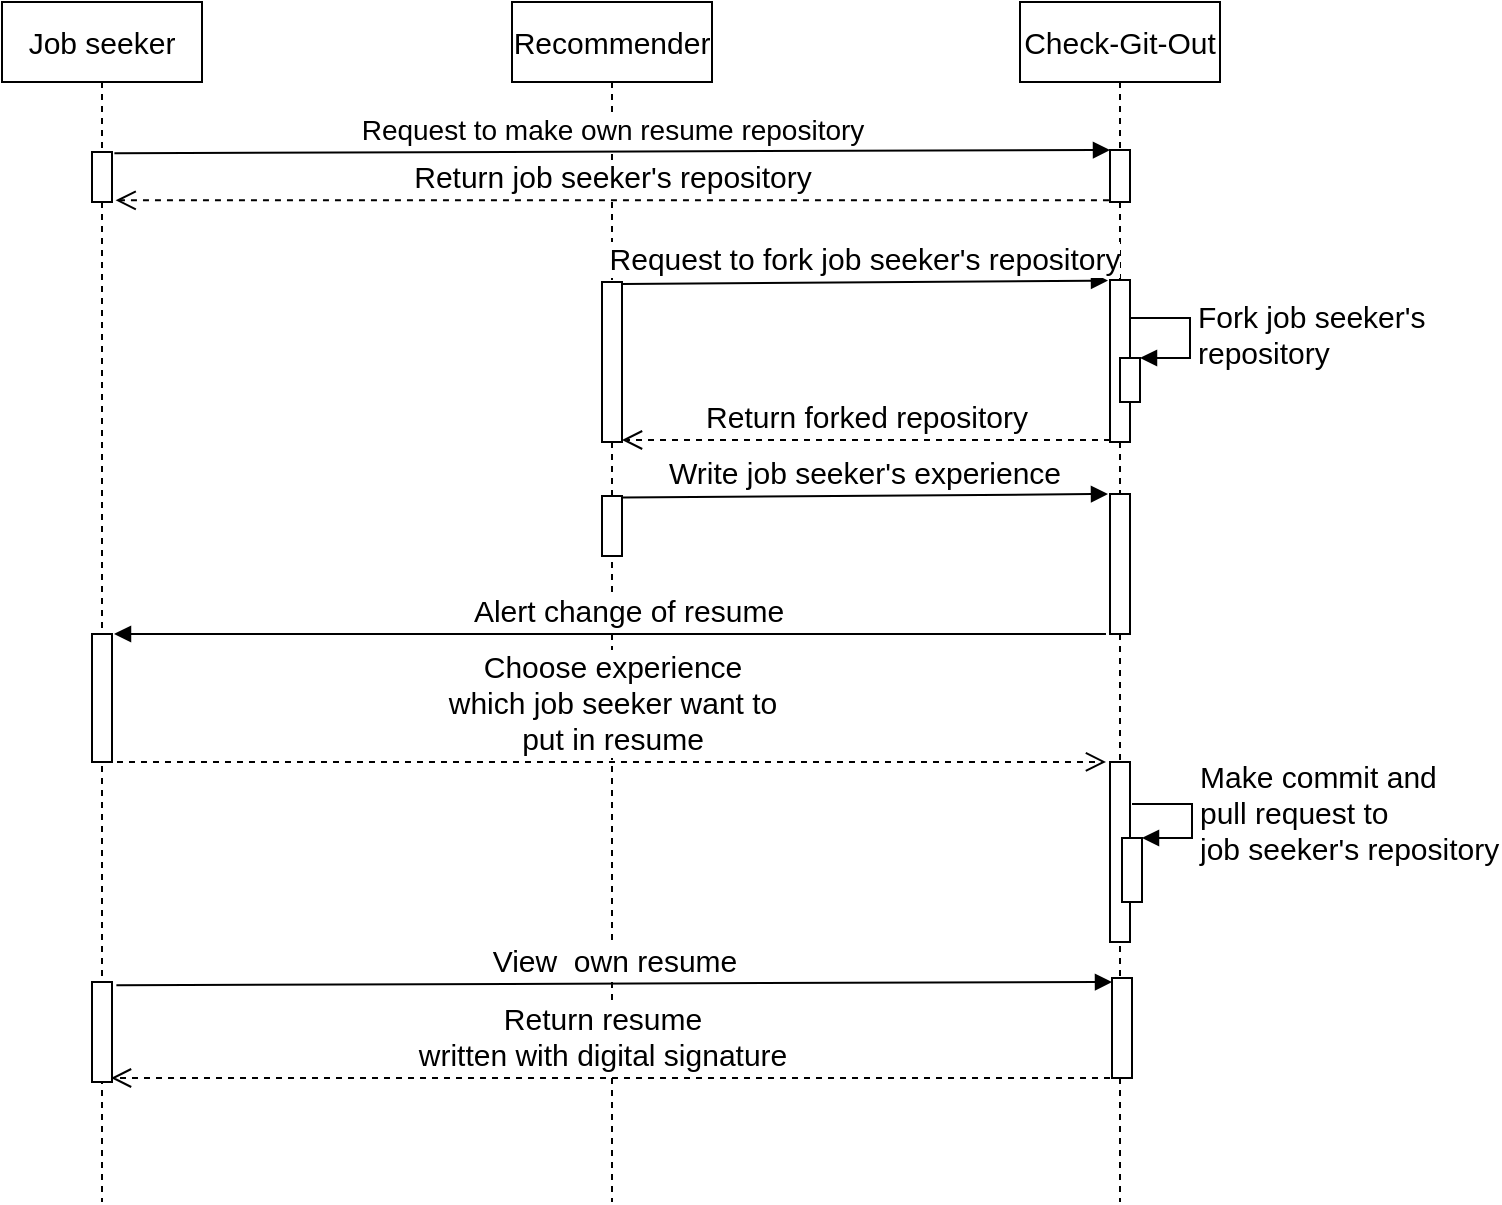 <mxfile version="15.5.8" type="github">
  <diagram name="Page-1" id="e7e014a7-5840-1c2e-5031-d8a46d1fe8dd">
    <mxGraphModel dx="1673" dy="867" grid="1" gridSize="10" guides="1" tooltips="1" connect="1" arrows="1" fold="1" page="1" pageScale="1" pageWidth="1169" pageHeight="826" background="none" math="0" shadow="0">
      <root>
        <mxCell id="0" />
        <mxCell id="1" parent="0" />
        <mxCell id="-nZFCzXqvEYbVVnKkmrZ-1" value="&lt;font style=&quot;font-size: 15px&quot;&gt;Job seeker&lt;/font&gt;" style="shape=umlLifeline;perimeter=lifelinePerimeter;whiteSpace=wrap;html=1;container=1;collapsible=0;recursiveResize=0;outlineConnect=0;" vertex="1" parent="1">
          <mxGeometry x="560" y="80" width="100" height="600" as="geometry" />
        </mxCell>
        <mxCell id="-nZFCzXqvEYbVVnKkmrZ-2" value="" style="html=1;points=[];perimeter=orthogonalPerimeter;" vertex="1" parent="-nZFCzXqvEYbVVnKkmrZ-1">
          <mxGeometry x="45" y="316" width="10" height="64" as="geometry" />
        </mxCell>
        <mxCell id="-nZFCzXqvEYbVVnKkmrZ-22" value="" style="html=1;points=[];perimeter=orthogonalPerimeter;" vertex="1" parent="-nZFCzXqvEYbVVnKkmrZ-1">
          <mxGeometry x="45" y="75" width="10" height="25" as="geometry" />
        </mxCell>
        <mxCell id="-nZFCzXqvEYbVVnKkmrZ-27" value="" style="html=1;points=[];perimeter=orthogonalPerimeter;" vertex="1" parent="-nZFCzXqvEYbVVnKkmrZ-1">
          <mxGeometry x="45" y="490" width="10" height="50" as="geometry" />
        </mxCell>
        <mxCell id="-nZFCzXqvEYbVVnKkmrZ-3" value="&lt;font style=&quot;font-size: 15px&quot;&gt;Recommender&lt;/font&gt;" style="shape=umlLifeline;perimeter=lifelinePerimeter;whiteSpace=wrap;html=1;container=1;collapsible=0;recursiveResize=0;outlineConnect=0;" vertex="1" parent="1">
          <mxGeometry x="815" y="80" width="100" height="600" as="geometry" />
        </mxCell>
        <mxCell id="-nZFCzXqvEYbVVnKkmrZ-5" value="" style="html=1;points=[];perimeter=orthogonalPerimeter;" vertex="1" parent="-nZFCzXqvEYbVVnKkmrZ-3">
          <mxGeometry x="45" y="140" width="10" height="80" as="geometry" />
        </mxCell>
        <mxCell id="-nZFCzXqvEYbVVnKkmrZ-20" value="" style="html=1;points=[];perimeter=orthogonalPerimeter;" vertex="1" parent="-nZFCzXqvEYbVVnKkmrZ-3">
          <mxGeometry x="45" y="247" width="10" height="30" as="geometry" />
        </mxCell>
        <mxCell id="-nZFCzXqvEYbVVnKkmrZ-7" value="&lt;font style=&quot;font-size: 15px&quot;&gt;Check-Git-Out&lt;/font&gt;" style="shape=umlLifeline;perimeter=lifelinePerimeter;whiteSpace=wrap;html=1;container=1;collapsible=0;recursiveResize=0;outlineConnect=0;" vertex="1" parent="1">
          <mxGeometry x="1069" y="80" width="100" height="600" as="geometry" />
        </mxCell>
        <mxCell id="-nZFCzXqvEYbVVnKkmrZ-8" value="" style="html=1;points=[];perimeter=orthogonalPerimeter;" vertex="1" parent="-nZFCzXqvEYbVVnKkmrZ-7">
          <mxGeometry x="45" y="74" width="10" height="26" as="geometry" />
        </mxCell>
        <mxCell id="-nZFCzXqvEYbVVnKkmrZ-10" value="" style="html=1;points=[];perimeter=orthogonalPerimeter;" vertex="1" parent="-nZFCzXqvEYbVVnKkmrZ-7">
          <mxGeometry x="45" y="246" width="10" height="70" as="geometry" />
        </mxCell>
        <mxCell id="-nZFCzXqvEYbVVnKkmrZ-9" value="" style="html=1;points=[];perimeter=orthogonalPerimeter;" vertex="1" parent="-nZFCzXqvEYbVVnKkmrZ-7">
          <mxGeometry x="45" y="139" width="10" height="81" as="geometry" />
        </mxCell>
        <mxCell id="-nZFCzXqvEYbVVnKkmrZ-18" value="" style="html=1;points=[];perimeter=orthogonalPerimeter;" vertex="1" parent="-nZFCzXqvEYbVVnKkmrZ-7">
          <mxGeometry x="50" y="178" width="10" height="22" as="geometry" />
        </mxCell>
        <mxCell id="-nZFCzXqvEYbVVnKkmrZ-19" value="&lt;font style=&quot;font-size: 15px&quot;&gt;Fork job seeker&#39;s &lt;br&gt;repository&lt;/font&gt;" style="edgeStyle=orthogonalEdgeStyle;html=1;align=left;spacingLeft=2;endArrow=block;rounded=0;entryX=1;entryY=0;" edge="1" target="-nZFCzXqvEYbVVnKkmrZ-18" parent="-nZFCzXqvEYbVVnKkmrZ-7">
          <mxGeometry relative="1" as="geometry">
            <mxPoint x="55" y="158" as="sourcePoint" />
            <Array as="points">
              <mxPoint x="85" y="158" />
            </Array>
          </mxGeometry>
        </mxCell>
        <mxCell id="-nZFCzXqvEYbVVnKkmrZ-25" value="" style="html=1;points=[];perimeter=orthogonalPerimeter;" vertex="1" parent="-nZFCzXqvEYbVVnKkmrZ-7">
          <mxGeometry x="45" y="380" width="10" height="90" as="geometry" />
        </mxCell>
        <mxCell id="-nZFCzXqvEYbVVnKkmrZ-29" value="" style="html=1;points=[];perimeter=orthogonalPerimeter;" vertex="1" parent="-nZFCzXqvEYbVVnKkmrZ-7">
          <mxGeometry x="46" y="488" width="10" height="50" as="geometry" />
        </mxCell>
        <mxCell id="-nZFCzXqvEYbVVnKkmrZ-12" value="&lt;font style=&quot;font-size: 14px&quot;&gt;Request to make own resume repository&lt;/font&gt;" style="html=1;verticalAlign=bottom;endArrow=block;rounded=0;entryX=0;entryY=0.25;entryDx=0;entryDy=0;entryPerimeter=0;exitX=1.12;exitY=0.332;exitDx=0;exitDy=0;exitPerimeter=0;" edge="1" parent="1">
          <mxGeometry width="80" relative="1" as="geometry">
            <mxPoint x="616.2" y="155.6" as="sourcePoint" />
            <mxPoint x="1114" y="154" as="targetPoint" />
          </mxGeometry>
        </mxCell>
        <mxCell id="-nZFCzXqvEYbVVnKkmrZ-13" value="&lt;font style=&quot;font-size: 15px&quot;&gt;Alert change of resume&lt;/font&gt;" style="html=1;verticalAlign=bottom;endArrow=block;rounded=0;exitX=-0.3;exitY=0.923;exitDx=0;exitDy=0;exitPerimeter=0;" edge="1" parent="1">
          <mxGeometry x="-0.037" width="80" relative="1" as="geometry">
            <mxPoint x="1112" y="395.99" as="sourcePoint" />
            <mxPoint x="616" y="396" as="targetPoint" />
            <Array as="points">
              <mxPoint x="750" y="396" />
            </Array>
            <mxPoint as="offset" />
          </mxGeometry>
        </mxCell>
        <mxCell id="-nZFCzXqvEYbVVnKkmrZ-14" value="&lt;font style=&quot;font-size: 15px&quot;&gt;Choose experience&lt;br&gt;which job seeker want to &lt;br&gt;put in resume&lt;/font&gt;" style="html=1;verticalAlign=bottom;endArrow=open;dashed=1;endSize=8;rounded=0;entryX=-0.2;entryY=0.108;entryDx=0;entryDy=0;entryPerimeter=0;" edge="1" parent="1">
          <mxGeometry relative="1" as="geometry">
            <mxPoint x="617.5" y="460" as="sourcePoint" />
            <mxPoint x="1112" y="459.96" as="targetPoint" />
          </mxGeometry>
        </mxCell>
        <mxCell id="-nZFCzXqvEYbVVnKkmrZ-15" value="" style="html=1;points=[];perimeter=orthogonalPerimeter;" vertex="1" parent="1">
          <mxGeometry x="1120" y="498" width="10" height="32" as="geometry" />
        </mxCell>
        <mxCell id="-nZFCzXqvEYbVVnKkmrZ-16" value="&lt;font style=&quot;font-size: 15px&quot;&gt;Make commit and&amp;nbsp;&lt;br&gt;pull request to &lt;br&gt;job seeker&#39;s repository&lt;/font&gt;" style="edgeStyle=orthogonalEdgeStyle;html=1;align=left;spacingLeft=2;endArrow=block;rounded=0;entryX=1;entryY=0;" edge="1" parent="1">
          <mxGeometry x="-0.073" relative="1" as="geometry">
            <mxPoint x="1125" y="481" as="sourcePoint" />
            <Array as="points">
              <mxPoint x="1155" y="481" />
            </Array>
            <mxPoint x="1130" y="498" as="targetPoint" />
            <mxPoint as="offset" />
          </mxGeometry>
        </mxCell>
        <mxCell id="-nZFCzXqvEYbVVnKkmrZ-4" value="&lt;font style=&quot;font-size: 15px&quot;&gt;Request to fork job seeker&#39;s repository&lt;/font&gt;" style="html=1;verticalAlign=bottom;endArrow=block;rounded=0;entryX=-0.1;entryY=0.069;entryDx=0;entryDy=0;entryPerimeter=0;" edge="1" parent="1">
          <mxGeometry width="80" relative="1" as="geometry">
            <mxPoint x="870" y="221" as="sourcePoint" />
            <mxPoint x="1113" y="219.28" as="targetPoint" />
          </mxGeometry>
        </mxCell>
        <mxCell id="-nZFCzXqvEYbVVnKkmrZ-17" value="&lt;font style=&quot;font-size: 15px&quot;&gt;Return forked repository&lt;/font&gt;" style="html=1;verticalAlign=bottom;endArrow=open;dashed=1;endSize=8;rounded=0;" edge="1" parent="1">
          <mxGeometry relative="1" as="geometry">
            <mxPoint x="1114" y="299" as="sourcePoint" />
            <mxPoint x="870" y="299" as="targetPoint" />
            <Array as="points">
              <mxPoint x="1034.5" y="299" />
            </Array>
          </mxGeometry>
        </mxCell>
        <mxCell id="-nZFCzXqvEYbVVnKkmrZ-23" value="&lt;font style=&quot;font-size: 15px&quot;&gt;Write job seeker&#39;s experience&lt;/font&gt;" style="html=1;verticalAlign=bottom;endArrow=block;rounded=0;entryX=-0.1;entryY=0.069;entryDx=0;entryDy=0;entryPerimeter=0;" edge="1" parent="1">
          <mxGeometry width="80" relative="1" as="geometry">
            <mxPoint x="870" y="327.72" as="sourcePoint" />
            <mxPoint x="1113" y="326.0" as="targetPoint" />
          </mxGeometry>
        </mxCell>
        <mxCell id="-nZFCzXqvEYbVVnKkmrZ-11" value="&lt;font style=&quot;font-size: 15px&quot;&gt;Return resume&lt;br&gt;written with digital signature&lt;/font&gt;" style="html=1;verticalAlign=bottom;endArrow=open;dashed=1;endSize=8;rounded=0;" edge="1" parent="1">
          <mxGeometry x="0.017" relative="1" as="geometry">
            <mxPoint x="1114" y="618" as="sourcePoint" />
            <mxPoint x="614.5" y="618" as="targetPoint" />
            <mxPoint as="offset" />
          </mxGeometry>
        </mxCell>
        <mxCell id="-nZFCzXqvEYbVVnKkmrZ-26" value="&lt;font style=&quot;font-size: 15px&quot;&gt;Return job seeker&#39;s repository&lt;/font&gt;" style="html=1;verticalAlign=bottom;endArrow=open;dashed=1;endSize=8;rounded=0;exitX=-0.052;exitY=0.967;exitDx=0;exitDy=0;exitPerimeter=0;entryX=1.181;entryY=0.966;entryDx=0;entryDy=0;entryPerimeter=0;" edge="1" parent="1" source="-nZFCzXqvEYbVVnKkmrZ-8" target="-nZFCzXqvEYbVVnKkmrZ-22">
          <mxGeometry relative="1" as="geometry">
            <mxPoint x="895" y="180" as="sourcePoint" />
            <mxPoint x="620" y="179" as="targetPoint" />
          </mxGeometry>
        </mxCell>
        <mxCell id="-nZFCzXqvEYbVVnKkmrZ-28" value="&lt;font style=&quot;font-size: 15px&quot;&gt;View&amp;nbsp; own resume&lt;/font&gt;" style="html=1;verticalAlign=bottom;endArrow=block;rounded=0;entryX=0;entryY=0.25;entryDx=0;entryDy=0;entryPerimeter=0;exitX=1.12;exitY=0.332;exitDx=0;exitDy=0;exitPerimeter=0;" edge="1" parent="1">
          <mxGeometry width="80" relative="1" as="geometry">
            <mxPoint x="617.2" y="571.6" as="sourcePoint" />
            <mxPoint x="1115" y="570" as="targetPoint" />
          </mxGeometry>
        </mxCell>
      </root>
    </mxGraphModel>
  </diagram>
</mxfile>
